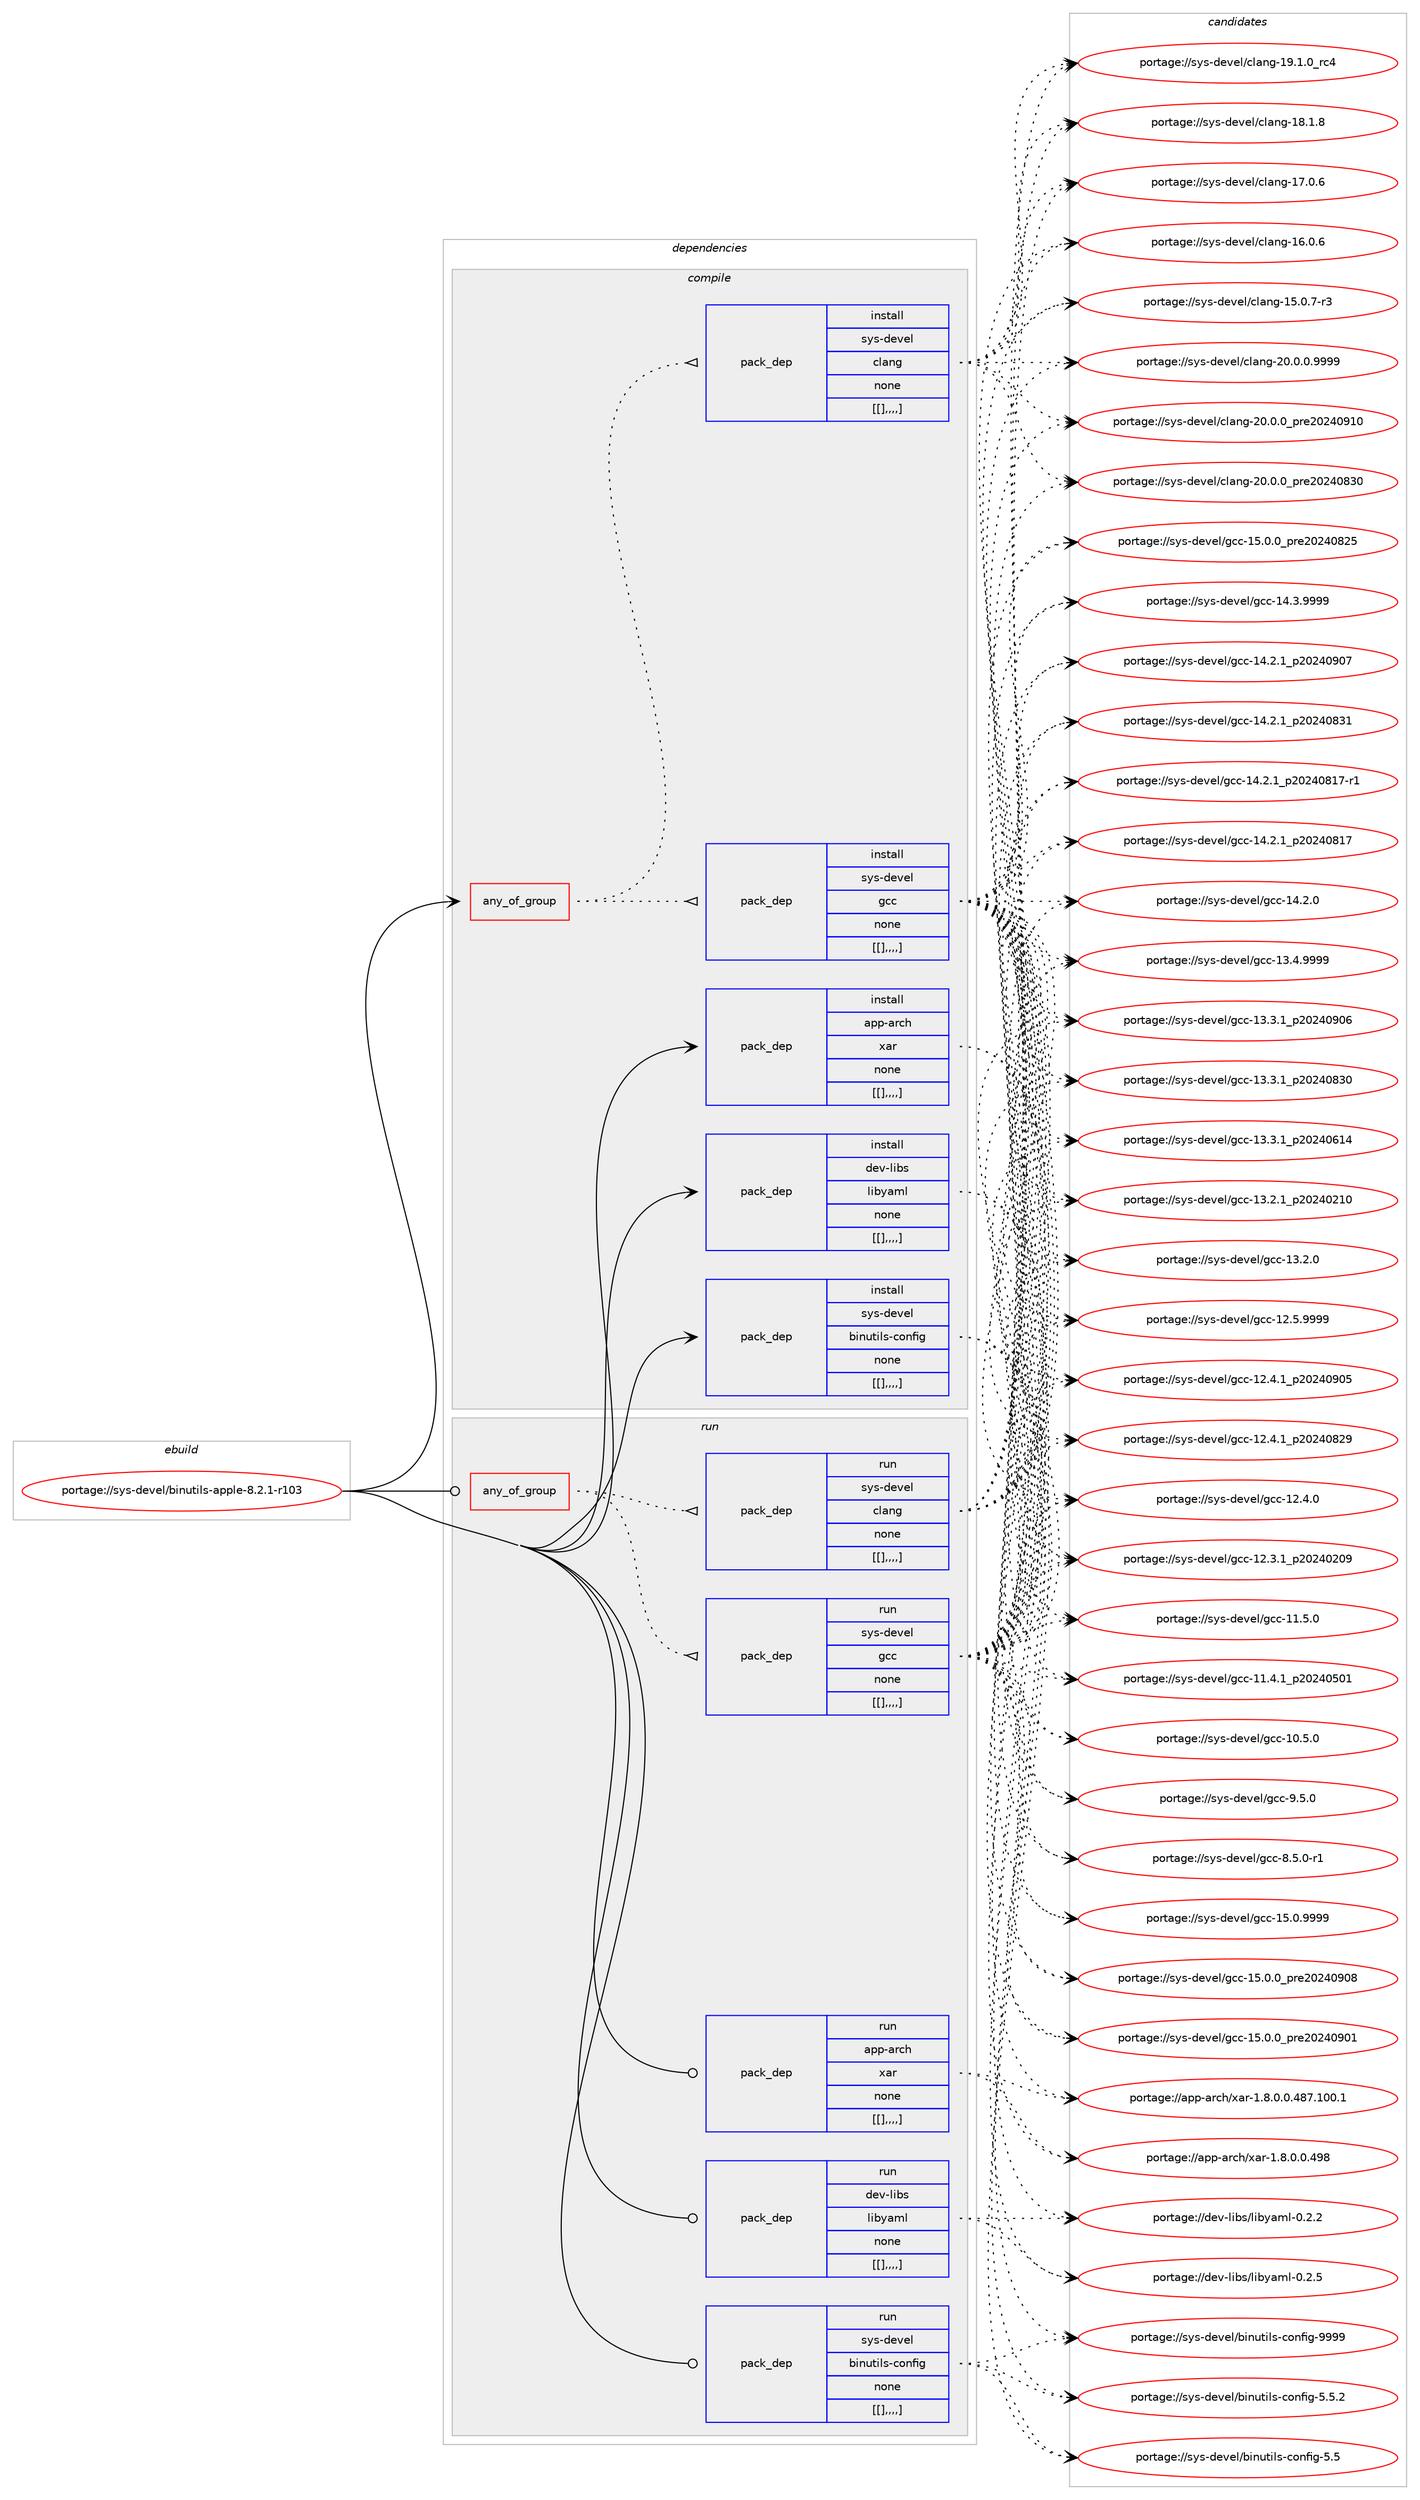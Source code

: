 digraph prolog {

# *************
# Graph options
# *************

newrank=true;
concentrate=true;
compound=true;
graph [rankdir=LR,fontname=Helvetica,fontsize=10,ranksep=1.5];#, ranksep=2.5, nodesep=0.2];
edge  [arrowhead=vee];
node  [fontname=Helvetica,fontsize=10];

# **********
# The ebuild
# **********

subgraph cluster_leftcol {
color=gray;
label=<<i>ebuild</i>>;
id [label="portage://sys-devel/binutils-apple-8.2.1-r103", color=red, width=4, href="../sys-devel/binutils-apple-8.2.1-r103.svg"];
}

# ****************
# The dependencies
# ****************

subgraph cluster_midcol {
color=gray;
label=<<i>dependencies</i>>;
subgraph cluster_compile {
fillcolor="#eeeeee";
style=filled;
label=<<i>compile</i>>;
subgraph any2874 {
dependency449862 [label=<<TABLE BORDER="0" CELLBORDER="1" CELLSPACING="0" CELLPADDING="4"><TR><TD CELLPADDING="10">any_of_group</TD></TR></TABLE>>, shape=none, color=red];subgraph pack327549 {
dependency449863 [label=<<TABLE BORDER="0" CELLBORDER="1" CELLSPACING="0" CELLPADDING="4" WIDTH="220"><TR><TD ROWSPAN="6" CELLPADDING="30">pack_dep</TD></TR><TR><TD WIDTH="110">install</TD></TR><TR><TD>sys-devel</TD></TR><TR><TD>gcc</TD></TR><TR><TD>none</TD></TR><TR><TD>[[],,,,]</TD></TR></TABLE>>, shape=none, color=blue];
}
dependency449862:e -> dependency449863:w [weight=20,style="dotted",arrowhead="oinv"];
subgraph pack327550 {
dependency449864 [label=<<TABLE BORDER="0" CELLBORDER="1" CELLSPACING="0" CELLPADDING="4" WIDTH="220"><TR><TD ROWSPAN="6" CELLPADDING="30">pack_dep</TD></TR><TR><TD WIDTH="110">install</TD></TR><TR><TD>sys-devel</TD></TR><TR><TD>clang</TD></TR><TR><TD>none</TD></TR><TR><TD>[[],,,,]</TD></TR></TABLE>>, shape=none, color=blue];
}
dependency449862:e -> dependency449864:w [weight=20,style="dotted",arrowhead="oinv"];
}
id:e -> dependency449862:w [weight=20,style="solid",arrowhead="vee"];
subgraph pack327551 {
dependency449865 [label=<<TABLE BORDER="0" CELLBORDER="1" CELLSPACING="0" CELLPADDING="4" WIDTH="220"><TR><TD ROWSPAN="6" CELLPADDING="30">pack_dep</TD></TR><TR><TD WIDTH="110">install</TD></TR><TR><TD>app-arch</TD></TR><TR><TD>xar</TD></TR><TR><TD>none</TD></TR><TR><TD>[[],,,,]</TD></TR></TABLE>>, shape=none, color=blue];
}
id:e -> dependency449865:w [weight=20,style="solid",arrowhead="vee"];
subgraph pack327552 {
dependency449866 [label=<<TABLE BORDER="0" CELLBORDER="1" CELLSPACING="0" CELLPADDING="4" WIDTH="220"><TR><TD ROWSPAN="6" CELLPADDING="30">pack_dep</TD></TR><TR><TD WIDTH="110">install</TD></TR><TR><TD>dev-libs</TD></TR><TR><TD>libyaml</TD></TR><TR><TD>none</TD></TR><TR><TD>[[],,,,]</TD></TR></TABLE>>, shape=none, color=blue];
}
id:e -> dependency449866:w [weight=20,style="solid",arrowhead="vee"];
subgraph pack327553 {
dependency449867 [label=<<TABLE BORDER="0" CELLBORDER="1" CELLSPACING="0" CELLPADDING="4" WIDTH="220"><TR><TD ROWSPAN="6" CELLPADDING="30">pack_dep</TD></TR><TR><TD WIDTH="110">install</TD></TR><TR><TD>sys-devel</TD></TR><TR><TD>binutils-config</TD></TR><TR><TD>none</TD></TR><TR><TD>[[],,,,]</TD></TR></TABLE>>, shape=none, color=blue];
}
id:e -> dependency449867:w [weight=20,style="solid",arrowhead="vee"];
}
subgraph cluster_compileandrun {
fillcolor="#eeeeee";
style=filled;
label=<<i>compile and run</i>>;
}
subgraph cluster_run {
fillcolor="#eeeeee";
style=filled;
label=<<i>run</i>>;
subgraph any2875 {
dependency449868 [label=<<TABLE BORDER="0" CELLBORDER="1" CELLSPACING="0" CELLPADDING="4"><TR><TD CELLPADDING="10">any_of_group</TD></TR></TABLE>>, shape=none, color=red];subgraph pack327554 {
dependency449869 [label=<<TABLE BORDER="0" CELLBORDER="1" CELLSPACING="0" CELLPADDING="4" WIDTH="220"><TR><TD ROWSPAN="6" CELLPADDING="30">pack_dep</TD></TR><TR><TD WIDTH="110">run</TD></TR><TR><TD>sys-devel</TD></TR><TR><TD>gcc</TD></TR><TR><TD>none</TD></TR><TR><TD>[[],,,,]</TD></TR></TABLE>>, shape=none, color=blue];
}
dependency449868:e -> dependency449869:w [weight=20,style="dotted",arrowhead="oinv"];
subgraph pack327555 {
dependency449870 [label=<<TABLE BORDER="0" CELLBORDER="1" CELLSPACING="0" CELLPADDING="4" WIDTH="220"><TR><TD ROWSPAN="6" CELLPADDING="30">pack_dep</TD></TR><TR><TD WIDTH="110">run</TD></TR><TR><TD>sys-devel</TD></TR><TR><TD>clang</TD></TR><TR><TD>none</TD></TR><TR><TD>[[],,,,]</TD></TR></TABLE>>, shape=none, color=blue];
}
dependency449868:e -> dependency449870:w [weight=20,style="dotted",arrowhead="oinv"];
}
id:e -> dependency449868:w [weight=20,style="solid",arrowhead="odot"];
subgraph pack327556 {
dependency449871 [label=<<TABLE BORDER="0" CELLBORDER="1" CELLSPACING="0" CELLPADDING="4" WIDTH="220"><TR><TD ROWSPAN="6" CELLPADDING="30">pack_dep</TD></TR><TR><TD WIDTH="110">run</TD></TR><TR><TD>app-arch</TD></TR><TR><TD>xar</TD></TR><TR><TD>none</TD></TR><TR><TD>[[],,,,]</TD></TR></TABLE>>, shape=none, color=blue];
}
id:e -> dependency449871:w [weight=20,style="solid",arrowhead="odot"];
subgraph pack327557 {
dependency449872 [label=<<TABLE BORDER="0" CELLBORDER="1" CELLSPACING="0" CELLPADDING="4" WIDTH="220"><TR><TD ROWSPAN="6" CELLPADDING="30">pack_dep</TD></TR><TR><TD WIDTH="110">run</TD></TR><TR><TD>dev-libs</TD></TR><TR><TD>libyaml</TD></TR><TR><TD>none</TD></TR><TR><TD>[[],,,,]</TD></TR></TABLE>>, shape=none, color=blue];
}
id:e -> dependency449872:w [weight=20,style="solid",arrowhead="odot"];
subgraph pack327558 {
dependency449873 [label=<<TABLE BORDER="0" CELLBORDER="1" CELLSPACING="0" CELLPADDING="4" WIDTH="220"><TR><TD ROWSPAN="6" CELLPADDING="30">pack_dep</TD></TR><TR><TD WIDTH="110">run</TD></TR><TR><TD>sys-devel</TD></TR><TR><TD>binutils-config</TD></TR><TR><TD>none</TD></TR><TR><TD>[[],,,,]</TD></TR></TABLE>>, shape=none, color=blue];
}
id:e -> dependency449873:w [weight=20,style="solid",arrowhead="odot"];
}
}

# **************
# The candidates
# **************

subgraph cluster_choices {
rank=same;
color=gray;
label=<<i>candidates</i>>;

subgraph choice327549 {
color=black;
nodesep=1;
choice1151211154510010111810110847103999945495346484657575757 [label="portage://sys-devel/gcc-15.0.9999", color=red, width=4,href="../sys-devel/gcc-15.0.9999.svg"];
choice1151211154510010111810110847103999945495346484648951121141015048505248574856 [label="portage://sys-devel/gcc-15.0.0_pre20240908", color=red, width=4,href="../sys-devel/gcc-15.0.0_pre20240908.svg"];
choice1151211154510010111810110847103999945495346484648951121141015048505248574849 [label="portage://sys-devel/gcc-15.0.0_pre20240901", color=red, width=4,href="../sys-devel/gcc-15.0.0_pre20240901.svg"];
choice1151211154510010111810110847103999945495346484648951121141015048505248565053 [label="portage://sys-devel/gcc-15.0.0_pre20240825", color=red, width=4,href="../sys-devel/gcc-15.0.0_pre20240825.svg"];
choice1151211154510010111810110847103999945495246514657575757 [label="portage://sys-devel/gcc-14.3.9999", color=red, width=4,href="../sys-devel/gcc-14.3.9999.svg"];
choice1151211154510010111810110847103999945495246504649951125048505248574855 [label="portage://sys-devel/gcc-14.2.1_p20240907", color=red, width=4,href="../sys-devel/gcc-14.2.1_p20240907.svg"];
choice1151211154510010111810110847103999945495246504649951125048505248565149 [label="portage://sys-devel/gcc-14.2.1_p20240831", color=red, width=4,href="../sys-devel/gcc-14.2.1_p20240831.svg"];
choice11512111545100101118101108471039999454952465046499511250485052485649554511449 [label="portage://sys-devel/gcc-14.2.1_p20240817-r1", color=red, width=4,href="../sys-devel/gcc-14.2.1_p20240817-r1.svg"];
choice1151211154510010111810110847103999945495246504649951125048505248564955 [label="portage://sys-devel/gcc-14.2.1_p20240817", color=red, width=4,href="../sys-devel/gcc-14.2.1_p20240817.svg"];
choice1151211154510010111810110847103999945495246504648 [label="portage://sys-devel/gcc-14.2.0", color=red, width=4,href="../sys-devel/gcc-14.2.0.svg"];
choice1151211154510010111810110847103999945495146524657575757 [label="portage://sys-devel/gcc-13.4.9999", color=red, width=4,href="../sys-devel/gcc-13.4.9999.svg"];
choice1151211154510010111810110847103999945495146514649951125048505248574854 [label="portage://sys-devel/gcc-13.3.1_p20240906", color=red, width=4,href="../sys-devel/gcc-13.3.1_p20240906.svg"];
choice1151211154510010111810110847103999945495146514649951125048505248565148 [label="portage://sys-devel/gcc-13.3.1_p20240830", color=red, width=4,href="../sys-devel/gcc-13.3.1_p20240830.svg"];
choice1151211154510010111810110847103999945495146514649951125048505248544952 [label="portage://sys-devel/gcc-13.3.1_p20240614", color=red, width=4,href="../sys-devel/gcc-13.3.1_p20240614.svg"];
choice1151211154510010111810110847103999945495146504649951125048505248504948 [label="portage://sys-devel/gcc-13.2.1_p20240210", color=red, width=4,href="../sys-devel/gcc-13.2.1_p20240210.svg"];
choice1151211154510010111810110847103999945495146504648 [label="portage://sys-devel/gcc-13.2.0", color=red, width=4,href="../sys-devel/gcc-13.2.0.svg"];
choice1151211154510010111810110847103999945495046534657575757 [label="portage://sys-devel/gcc-12.5.9999", color=red, width=4,href="../sys-devel/gcc-12.5.9999.svg"];
choice1151211154510010111810110847103999945495046524649951125048505248574853 [label="portage://sys-devel/gcc-12.4.1_p20240905", color=red, width=4,href="../sys-devel/gcc-12.4.1_p20240905.svg"];
choice1151211154510010111810110847103999945495046524649951125048505248565057 [label="portage://sys-devel/gcc-12.4.1_p20240829", color=red, width=4,href="../sys-devel/gcc-12.4.1_p20240829.svg"];
choice1151211154510010111810110847103999945495046524648 [label="portage://sys-devel/gcc-12.4.0", color=red, width=4,href="../sys-devel/gcc-12.4.0.svg"];
choice1151211154510010111810110847103999945495046514649951125048505248504857 [label="portage://sys-devel/gcc-12.3.1_p20240209", color=red, width=4,href="../sys-devel/gcc-12.3.1_p20240209.svg"];
choice1151211154510010111810110847103999945494946534648 [label="portage://sys-devel/gcc-11.5.0", color=red, width=4,href="../sys-devel/gcc-11.5.0.svg"];
choice1151211154510010111810110847103999945494946524649951125048505248534849 [label="portage://sys-devel/gcc-11.4.1_p20240501", color=red, width=4,href="../sys-devel/gcc-11.4.1_p20240501.svg"];
choice1151211154510010111810110847103999945494846534648 [label="portage://sys-devel/gcc-10.5.0", color=red, width=4,href="../sys-devel/gcc-10.5.0.svg"];
choice11512111545100101118101108471039999455746534648 [label="portage://sys-devel/gcc-9.5.0", color=red, width=4,href="../sys-devel/gcc-9.5.0.svg"];
choice115121115451001011181011084710399994556465346484511449 [label="portage://sys-devel/gcc-8.5.0-r1", color=red, width=4,href="../sys-devel/gcc-8.5.0-r1.svg"];
dependency449863:e -> choice1151211154510010111810110847103999945495346484657575757:w [style=dotted,weight="100"];
dependency449863:e -> choice1151211154510010111810110847103999945495346484648951121141015048505248574856:w [style=dotted,weight="100"];
dependency449863:e -> choice1151211154510010111810110847103999945495346484648951121141015048505248574849:w [style=dotted,weight="100"];
dependency449863:e -> choice1151211154510010111810110847103999945495346484648951121141015048505248565053:w [style=dotted,weight="100"];
dependency449863:e -> choice1151211154510010111810110847103999945495246514657575757:w [style=dotted,weight="100"];
dependency449863:e -> choice1151211154510010111810110847103999945495246504649951125048505248574855:w [style=dotted,weight="100"];
dependency449863:e -> choice1151211154510010111810110847103999945495246504649951125048505248565149:w [style=dotted,weight="100"];
dependency449863:e -> choice11512111545100101118101108471039999454952465046499511250485052485649554511449:w [style=dotted,weight="100"];
dependency449863:e -> choice1151211154510010111810110847103999945495246504649951125048505248564955:w [style=dotted,weight="100"];
dependency449863:e -> choice1151211154510010111810110847103999945495246504648:w [style=dotted,weight="100"];
dependency449863:e -> choice1151211154510010111810110847103999945495146524657575757:w [style=dotted,weight="100"];
dependency449863:e -> choice1151211154510010111810110847103999945495146514649951125048505248574854:w [style=dotted,weight="100"];
dependency449863:e -> choice1151211154510010111810110847103999945495146514649951125048505248565148:w [style=dotted,weight="100"];
dependency449863:e -> choice1151211154510010111810110847103999945495146514649951125048505248544952:w [style=dotted,weight="100"];
dependency449863:e -> choice1151211154510010111810110847103999945495146504649951125048505248504948:w [style=dotted,weight="100"];
dependency449863:e -> choice1151211154510010111810110847103999945495146504648:w [style=dotted,weight="100"];
dependency449863:e -> choice1151211154510010111810110847103999945495046534657575757:w [style=dotted,weight="100"];
dependency449863:e -> choice1151211154510010111810110847103999945495046524649951125048505248574853:w [style=dotted,weight="100"];
dependency449863:e -> choice1151211154510010111810110847103999945495046524649951125048505248565057:w [style=dotted,weight="100"];
dependency449863:e -> choice1151211154510010111810110847103999945495046524648:w [style=dotted,weight="100"];
dependency449863:e -> choice1151211154510010111810110847103999945495046514649951125048505248504857:w [style=dotted,weight="100"];
dependency449863:e -> choice1151211154510010111810110847103999945494946534648:w [style=dotted,weight="100"];
dependency449863:e -> choice1151211154510010111810110847103999945494946524649951125048505248534849:w [style=dotted,weight="100"];
dependency449863:e -> choice1151211154510010111810110847103999945494846534648:w [style=dotted,weight="100"];
dependency449863:e -> choice11512111545100101118101108471039999455746534648:w [style=dotted,weight="100"];
dependency449863:e -> choice115121115451001011181011084710399994556465346484511449:w [style=dotted,weight="100"];
}
subgraph choice327550 {
color=black;
nodesep=1;
choice11512111545100101118101108479910897110103455048464846484657575757 [label="portage://sys-devel/clang-20.0.0.9999", color=red, width=4,href="../sys-devel/clang-20.0.0.9999.svg"];
choice1151211154510010111810110847991089711010345504846484648951121141015048505248574948 [label="portage://sys-devel/clang-20.0.0_pre20240910", color=red, width=4,href="../sys-devel/clang-20.0.0_pre20240910.svg"];
choice1151211154510010111810110847991089711010345504846484648951121141015048505248565148 [label="portage://sys-devel/clang-20.0.0_pre20240830", color=red, width=4,href="../sys-devel/clang-20.0.0_pre20240830.svg"];
choice1151211154510010111810110847991089711010345495746494648951149952 [label="portage://sys-devel/clang-19.1.0_rc4", color=red, width=4,href="../sys-devel/clang-19.1.0_rc4.svg"];
choice1151211154510010111810110847991089711010345495646494656 [label="portage://sys-devel/clang-18.1.8", color=red, width=4,href="../sys-devel/clang-18.1.8.svg"];
choice1151211154510010111810110847991089711010345495546484654 [label="portage://sys-devel/clang-17.0.6", color=red, width=4,href="../sys-devel/clang-17.0.6.svg"];
choice1151211154510010111810110847991089711010345495446484654 [label="portage://sys-devel/clang-16.0.6", color=red, width=4,href="../sys-devel/clang-16.0.6.svg"];
choice11512111545100101118101108479910897110103454953464846554511451 [label="portage://sys-devel/clang-15.0.7-r3", color=red, width=4,href="../sys-devel/clang-15.0.7-r3.svg"];
dependency449864:e -> choice11512111545100101118101108479910897110103455048464846484657575757:w [style=dotted,weight="100"];
dependency449864:e -> choice1151211154510010111810110847991089711010345504846484648951121141015048505248574948:w [style=dotted,weight="100"];
dependency449864:e -> choice1151211154510010111810110847991089711010345504846484648951121141015048505248565148:w [style=dotted,weight="100"];
dependency449864:e -> choice1151211154510010111810110847991089711010345495746494648951149952:w [style=dotted,weight="100"];
dependency449864:e -> choice1151211154510010111810110847991089711010345495646494656:w [style=dotted,weight="100"];
dependency449864:e -> choice1151211154510010111810110847991089711010345495546484654:w [style=dotted,weight="100"];
dependency449864:e -> choice1151211154510010111810110847991089711010345495446484654:w [style=dotted,weight="100"];
dependency449864:e -> choice11512111545100101118101108479910897110103454953464846554511451:w [style=dotted,weight="100"];
}
subgraph choice327551 {
color=black;
nodesep=1;
choice971121124597114991044712097114454946564648464846525756 [label="portage://app-arch/xar-1.8.0.0.498", color=red, width=4,href="../app-arch/xar-1.8.0.0.498.svg"];
choice971121124597114991044712097114454946564648464846525655464948484649 [label="portage://app-arch/xar-1.8.0.0.487.100.1", color=red, width=4,href="../app-arch/xar-1.8.0.0.487.100.1.svg"];
dependency449865:e -> choice971121124597114991044712097114454946564648464846525756:w [style=dotted,weight="100"];
dependency449865:e -> choice971121124597114991044712097114454946564648464846525655464948484649:w [style=dotted,weight="100"];
}
subgraph choice327552 {
color=black;
nodesep=1;
choice1001011184510810598115471081059812197109108454846504653 [label="portage://dev-libs/libyaml-0.2.5", color=red, width=4,href="../dev-libs/libyaml-0.2.5.svg"];
choice1001011184510810598115471081059812197109108454846504650 [label="portage://dev-libs/libyaml-0.2.2", color=red, width=4,href="../dev-libs/libyaml-0.2.2.svg"];
dependency449866:e -> choice1001011184510810598115471081059812197109108454846504653:w [style=dotted,weight="100"];
dependency449866:e -> choice1001011184510810598115471081059812197109108454846504650:w [style=dotted,weight="100"];
}
subgraph choice327553 {
color=black;
nodesep=1;
choice11512111545100101118101108479810511011711610510811545991111101021051034557575757 [label="portage://sys-devel/binutils-config-9999", color=red, width=4,href="../sys-devel/binutils-config-9999.svg"];
choice1151211154510010111810110847981051101171161051081154599111110102105103455346534650 [label="portage://sys-devel/binutils-config-5.5.2", color=red, width=4,href="../sys-devel/binutils-config-5.5.2.svg"];
choice115121115451001011181011084798105110117116105108115459911111010210510345534653 [label="portage://sys-devel/binutils-config-5.5", color=red, width=4,href="../sys-devel/binutils-config-5.5.svg"];
dependency449867:e -> choice11512111545100101118101108479810511011711610510811545991111101021051034557575757:w [style=dotted,weight="100"];
dependency449867:e -> choice1151211154510010111810110847981051101171161051081154599111110102105103455346534650:w [style=dotted,weight="100"];
dependency449867:e -> choice115121115451001011181011084798105110117116105108115459911111010210510345534653:w [style=dotted,weight="100"];
}
subgraph choice327554 {
color=black;
nodesep=1;
choice1151211154510010111810110847103999945495346484657575757 [label="portage://sys-devel/gcc-15.0.9999", color=red, width=4,href="../sys-devel/gcc-15.0.9999.svg"];
choice1151211154510010111810110847103999945495346484648951121141015048505248574856 [label="portage://sys-devel/gcc-15.0.0_pre20240908", color=red, width=4,href="../sys-devel/gcc-15.0.0_pre20240908.svg"];
choice1151211154510010111810110847103999945495346484648951121141015048505248574849 [label="portage://sys-devel/gcc-15.0.0_pre20240901", color=red, width=4,href="../sys-devel/gcc-15.0.0_pre20240901.svg"];
choice1151211154510010111810110847103999945495346484648951121141015048505248565053 [label="portage://sys-devel/gcc-15.0.0_pre20240825", color=red, width=4,href="../sys-devel/gcc-15.0.0_pre20240825.svg"];
choice1151211154510010111810110847103999945495246514657575757 [label="portage://sys-devel/gcc-14.3.9999", color=red, width=4,href="../sys-devel/gcc-14.3.9999.svg"];
choice1151211154510010111810110847103999945495246504649951125048505248574855 [label="portage://sys-devel/gcc-14.2.1_p20240907", color=red, width=4,href="../sys-devel/gcc-14.2.1_p20240907.svg"];
choice1151211154510010111810110847103999945495246504649951125048505248565149 [label="portage://sys-devel/gcc-14.2.1_p20240831", color=red, width=4,href="../sys-devel/gcc-14.2.1_p20240831.svg"];
choice11512111545100101118101108471039999454952465046499511250485052485649554511449 [label="portage://sys-devel/gcc-14.2.1_p20240817-r1", color=red, width=4,href="../sys-devel/gcc-14.2.1_p20240817-r1.svg"];
choice1151211154510010111810110847103999945495246504649951125048505248564955 [label="portage://sys-devel/gcc-14.2.1_p20240817", color=red, width=4,href="../sys-devel/gcc-14.2.1_p20240817.svg"];
choice1151211154510010111810110847103999945495246504648 [label="portage://sys-devel/gcc-14.2.0", color=red, width=4,href="../sys-devel/gcc-14.2.0.svg"];
choice1151211154510010111810110847103999945495146524657575757 [label="portage://sys-devel/gcc-13.4.9999", color=red, width=4,href="../sys-devel/gcc-13.4.9999.svg"];
choice1151211154510010111810110847103999945495146514649951125048505248574854 [label="portage://sys-devel/gcc-13.3.1_p20240906", color=red, width=4,href="../sys-devel/gcc-13.3.1_p20240906.svg"];
choice1151211154510010111810110847103999945495146514649951125048505248565148 [label="portage://sys-devel/gcc-13.3.1_p20240830", color=red, width=4,href="../sys-devel/gcc-13.3.1_p20240830.svg"];
choice1151211154510010111810110847103999945495146514649951125048505248544952 [label="portage://sys-devel/gcc-13.3.1_p20240614", color=red, width=4,href="../sys-devel/gcc-13.3.1_p20240614.svg"];
choice1151211154510010111810110847103999945495146504649951125048505248504948 [label="portage://sys-devel/gcc-13.2.1_p20240210", color=red, width=4,href="../sys-devel/gcc-13.2.1_p20240210.svg"];
choice1151211154510010111810110847103999945495146504648 [label="portage://sys-devel/gcc-13.2.0", color=red, width=4,href="../sys-devel/gcc-13.2.0.svg"];
choice1151211154510010111810110847103999945495046534657575757 [label="portage://sys-devel/gcc-12.5.9999", color=red, width=4,href="../sys-devel/gcc-12.5.9999.svg"];
choice1151211154510010111810110847103999945495046524649951125048505248574853 [label="portage://sys-devel/gcc-12.4.1_p20240905", color=red, width=4,href="../sys-devel/gcc-12.4.1_p20240905.svg"];
choice1151211154510010111810110847103999945495046524649951125048505248565057 [label="portage://sys-devel/gcc-12.4.1_p20240829", color=red, width=4,href="../sys-devel/gcc-12.4.1_p20240829.svg"];
choice1151211154510010111810110847103999945495046524648 [label="portage://sys-devel/gcc-12.4.0", color=red, width=4,href="../sys-devel/gcc-12.4.0.svg"];
choice1151211154510010111810110847103999945495046514649951125048505248504857 [label="portage://sys-devel/gcc-12.3.1_p20240209", color=red, width=4,href="../sys-devel/gcc-12.3.1_p20240209.svg"];
choice1151211154510010111810110847103999945494946534648 [label="portage://sys-devel/gcc-11.5.0", color=red, width=4,href="../sys-devel/gcc-11.5.0.svg"];
choice1151211154510010111810110847103999945494946524649951125048505248534849 [label="portage://sys-devel/gcc-11.4.1_p20240501", color=red, width=4,href="../sys-devel/gcc-11.4.1_p20240501.svg"];
choice1151211154510010111810110847103999945494846534648 [label="portage://sys-devel/gcc-10.5.0", color=red, width=4,href="../sys-devel/gcc-10.5.0.svg"];
choice11512111545100101118101108471039999455746534648 [label="portage://sys-devel/gcc-9.5.0", color=red, width=4,href="../sys-devel/gcc-9.5.0.svg"];
choice115121115451001011181011084710399994556465346484511449 [label="portage://sys-devel/gcc-8.5.0-r1", color=red, width=4,href="../sys-devel/gcc-8.5.0-r1.svg"];
dependency449869:e -> choice1151211154510010111810110847103999945495346484657575757:w [style=dotted,weight="100"];
dependency449869:e -> choice1151211154510010111810110847103999945495346484648951121141015048505248574856:w [style=dotted,weight="100"];
dependency449869:e -> choice1151211154510010111810110847103999945495346484648951121141015048505248574849:w [style=dotted,weight="100"];
dependency449869:e -> choice1151211154510010111810110847103999945495346484648951121141015048505248565053:w [style=dotted,weight="100"];
dependency449869:e -> choice1151211154510010111810110847103999945495246514657575757:w [style=dotted,weight="100"];
dependency449869:e -> choice1151211154510010111810110847103999945495246504649951125048505248574855:w [style=dotted,weight="100"];
dependency449869:e -> choice1151211154510010111810110847103999945495246504649951125048505248565149:w [style=dotted,weight="100"];
dependency449869:e -> choice11512111545100101118101108471039999454952465046499511250485052485649554511449:w [style=dotted,weight="100"];
dependency449869:e -> choice1151211154510010111810110847103999945495246504649951125048505248564955:w [style=dotted,weight="100"];
dependency449869:e -> choice1151211154510010111810110847103999945495246504648:w [style=dotted,weight="100"];
dependency449869:e -> choice1151211154510010111810110847103999945495146524657575757:w [style=dotted,weight="100"];
dependency449869:e -> choice1151211154510010111810110847103999945495146514649951125048505248574854:w [style=dotted,weight="100"];
dependency449869:e -> choice1151211154510010111810110847103999945495146514649951125048505248565148:w [style=dotted,weight="100"];
dependency449869:e -> choice1151211154510010111810110847103999945495146514649951125048505248544952:w [style=dotted,weight="100"];
dependency449869:e -> choice1151211154510010111810110847103999945495146504649951125048505248504948:w [style=dotted,weight="100"];
dependency449869:e -> choice1151211154510010111810110847103999945495146504648:w [style=dotted,weight="100"];
dependency449869:e -> choice1151211154510010111810110847103999945495046534657575757:w [style=dotted,weight="100"];
dependency449869:e -> choice1151211154510010111810110847103999945495046524649951125048505248574853:w [style=dotted,weight="100"];
dependency449869:e -> choice1151211154510010111810110847103999945495046524649951125048505248565057:w [style=dotted,weight="100"];
dependency449869:e -> choice1151211154510010111810110847103999945495046524648:w [style=dotted,weight="100"];
dependency449869:e -> choice1151211154510010111810110847103999945495046514649951125048505248504857:w [style=dotted,weight="100"];
dependency449869:e -> choice1151211154510010111810110847103999945494946534648:w [style=dotted,weight="100"];
dependency449869:e -> choice1151211154510010111810110847103999945494946524649951125048505248534849:w [style=dotted,weight="100"];
dependency449869:e -> choice1151211154510010111810110847103999945494846534648:w [style=dotted,weight="100"];
dependency449869:e -> choice11512111545100101118101108471039999455746534648:w [style=dotted,weight="100"];
dependency449869:e -> choice115121115451001011181011084710399994556465346484511449:w [style=dotted,weight="100"];
}
subgraph choice327555 {
color=black;
nodesep=1;
choice11512111545100101118101108479910897110103455048464846484657575757 [label="portage://sys-devel/clang-20.0.0.9999", color=red, width=4,href="../sys-devel/clang-20.0.0.9999.svg"];
choice1151211154510010111810110847991089711010345504846484648951121141015048505248574948 [label="portage://sys-devel/clang-20.0.0_pre20240910", color=red, width=4,href="../sys-devel/clang-20.0.0_pre20240910.svg"];
choice1151211154510010111810110847991089711010345504846484648951121141015048505248565148 [label="portage://sys-devel/clang-20.0.0_pre20240830", color=red, width=4,href="../sys-devel/clang-20.0.0_pre20240830.svg"];
choice1151211154510010111810110847991089711010345495746494648951149952 [label="portage://sys-devel/clang-19.1.0_rc4", color=red, width=4,href="../sys-devel/clang-19.1.0_rc4.svg"];
choice1151211154510010111810110847991089711010345495646494656 [label="portage://sys-devel/clang-18.1.8", color=red, width=4,href="../sys-devel/clang-18.1.8.svg"];
choice1151211154510010111810110847991089711010345495546484654 [label="portage://sys-devel/clang-17.0.6", color=red, width=4,href="../sys-devel/clang-17.0.6.svg"];
choice1151211154510010111810110847991089711010345495446484654 [label="portage://sys-devel/clang-16.0.6", color=red, width=4,href="../sys-devel/clang-16.0.6.svg"];
choice11512111545100101118101108479910897110103454953464846554511451 [label="portage://sys-devel/clang-15.0.7-r3", color=red, width=4,href="../sys-devel/clang-15.0.7-r3.svg"];
dependency449870:e -> choice11512111545100101118101108479910897110103455048464846484657575757:w [style=dotted,weight="100"];
dependency449870:e -> choice1151211154510010111810110847991089711010345504846484648951121141015048505248574948:w [style=dotted,weight="100"];
dependency449870:e -> choice1151211154510010111810110847991089711010345504846484648951121141015048505248565148:w [style=dotted,weight="100"];
dependency449870:e -> choice1151211154510010111810110847991089711010345495746494648951149952:w [style=dotted,weight="100"];
dependency449870:e -> choice1151211154510010111810110847991089711010345495646494656:w [style=dotted,weight="100"];
dependency449870:e -> choice1151211154510010111810110847991089711010345495546484654:w [style=dotted,weight="100"];
dependency449870:e -> choice1151211154510010111810110847991089711010345495446484654:w [style=dotted,weight="100"];
dependency449870:e -> choice11512111545100101118101108479910897110103454953464846554511451:w [style=dotted,weight="100"];
}
subgraph choice327556 {
color=black;
nodesep=1;
choice971121124597114991044712097114454946564648464846525756 [label="portage://app-arch/xar-1.8.0.0.498", color=red, width=4,href="../app-arch/xar-1.8.0.0.498.svg"];
choice971121124597114991044712097114454946564648464846525655464948484649 [label="portage://app-arch/xar-1.8.0.0.487.100.1", color=red, width=4,href="../app-arch/xar-1.8.0.0.487.100.1.svg"];
dependency449871:e -> choice971121124597114991044712097114454946564648464846525756:w [style=dotted,weight="100"];
dependency449871:e -> choice971121124597114991044712097114454946564648464846525655464948484649:w [style=dotted,weight="100"];
}
subgraph choice327557 {
color=black;
nodesep=1;
choice1001011184510810598115471081059812197109108454846504653 [label="portage://dev-libs/libyaml-0.2.5", color=red, width=4,href="../dev-libs/libyaml-0.2.5.svg"];
choice1001011184510810598115471081059812197109108454846504650 [label="portage://dev-libs/libyaml-0.2.2", color=red, width=4,href="../dev-libs/libyaml-0.2.2.svg"];
dependency449872:e -> choice1001011184510810598115471081059812197109108454846504653:w [style=dotted,weight="100"];
dependency449872:e -> choice1001011184510810598115471081059812197109108454846504650:w [style=dotted,weight="100"];
}
subgraph choice327558 {
color=black;
nodesep=1;
choice11512111545100101118101108479810511011711610510811545991111101021051034557575757 [label="portage://sys-devel/binutils-config-9999", color=red, width=4,href="../sys-devel/binutils-config-9999.svg"];
choice1151211154510010111810110847981051101171161051081154599111110102105103455346534650 [label="portage://sys-devel/binutils-config-5.5.2", color=red, width=4,href="../sys-devel/binutils-config-5.5.2.svg"];
choice115121115451001011181011084798105110117116105108115459911111010210510345534653 [label="portage://sys-devel/binutils-config-5.5", color=red, width=4,href="../sys-devel/binutils-config-5.5.svg"];
dependency449873:e -> choice11512111545100101118101108479810511011711610510811545991111101021051034557575757:w [style=dotted,weight="100"];
dependency449873:e -> choice1151211154510010111810110847981051101171161051081154599111110102105103455346534650:w [style=dotted,weight="100"];
dependency449873:e -> choice115121115451001011181011084798105110117116105108115459911111010210510345534653:w [style=dotted,weight="100"];
}
}

}

